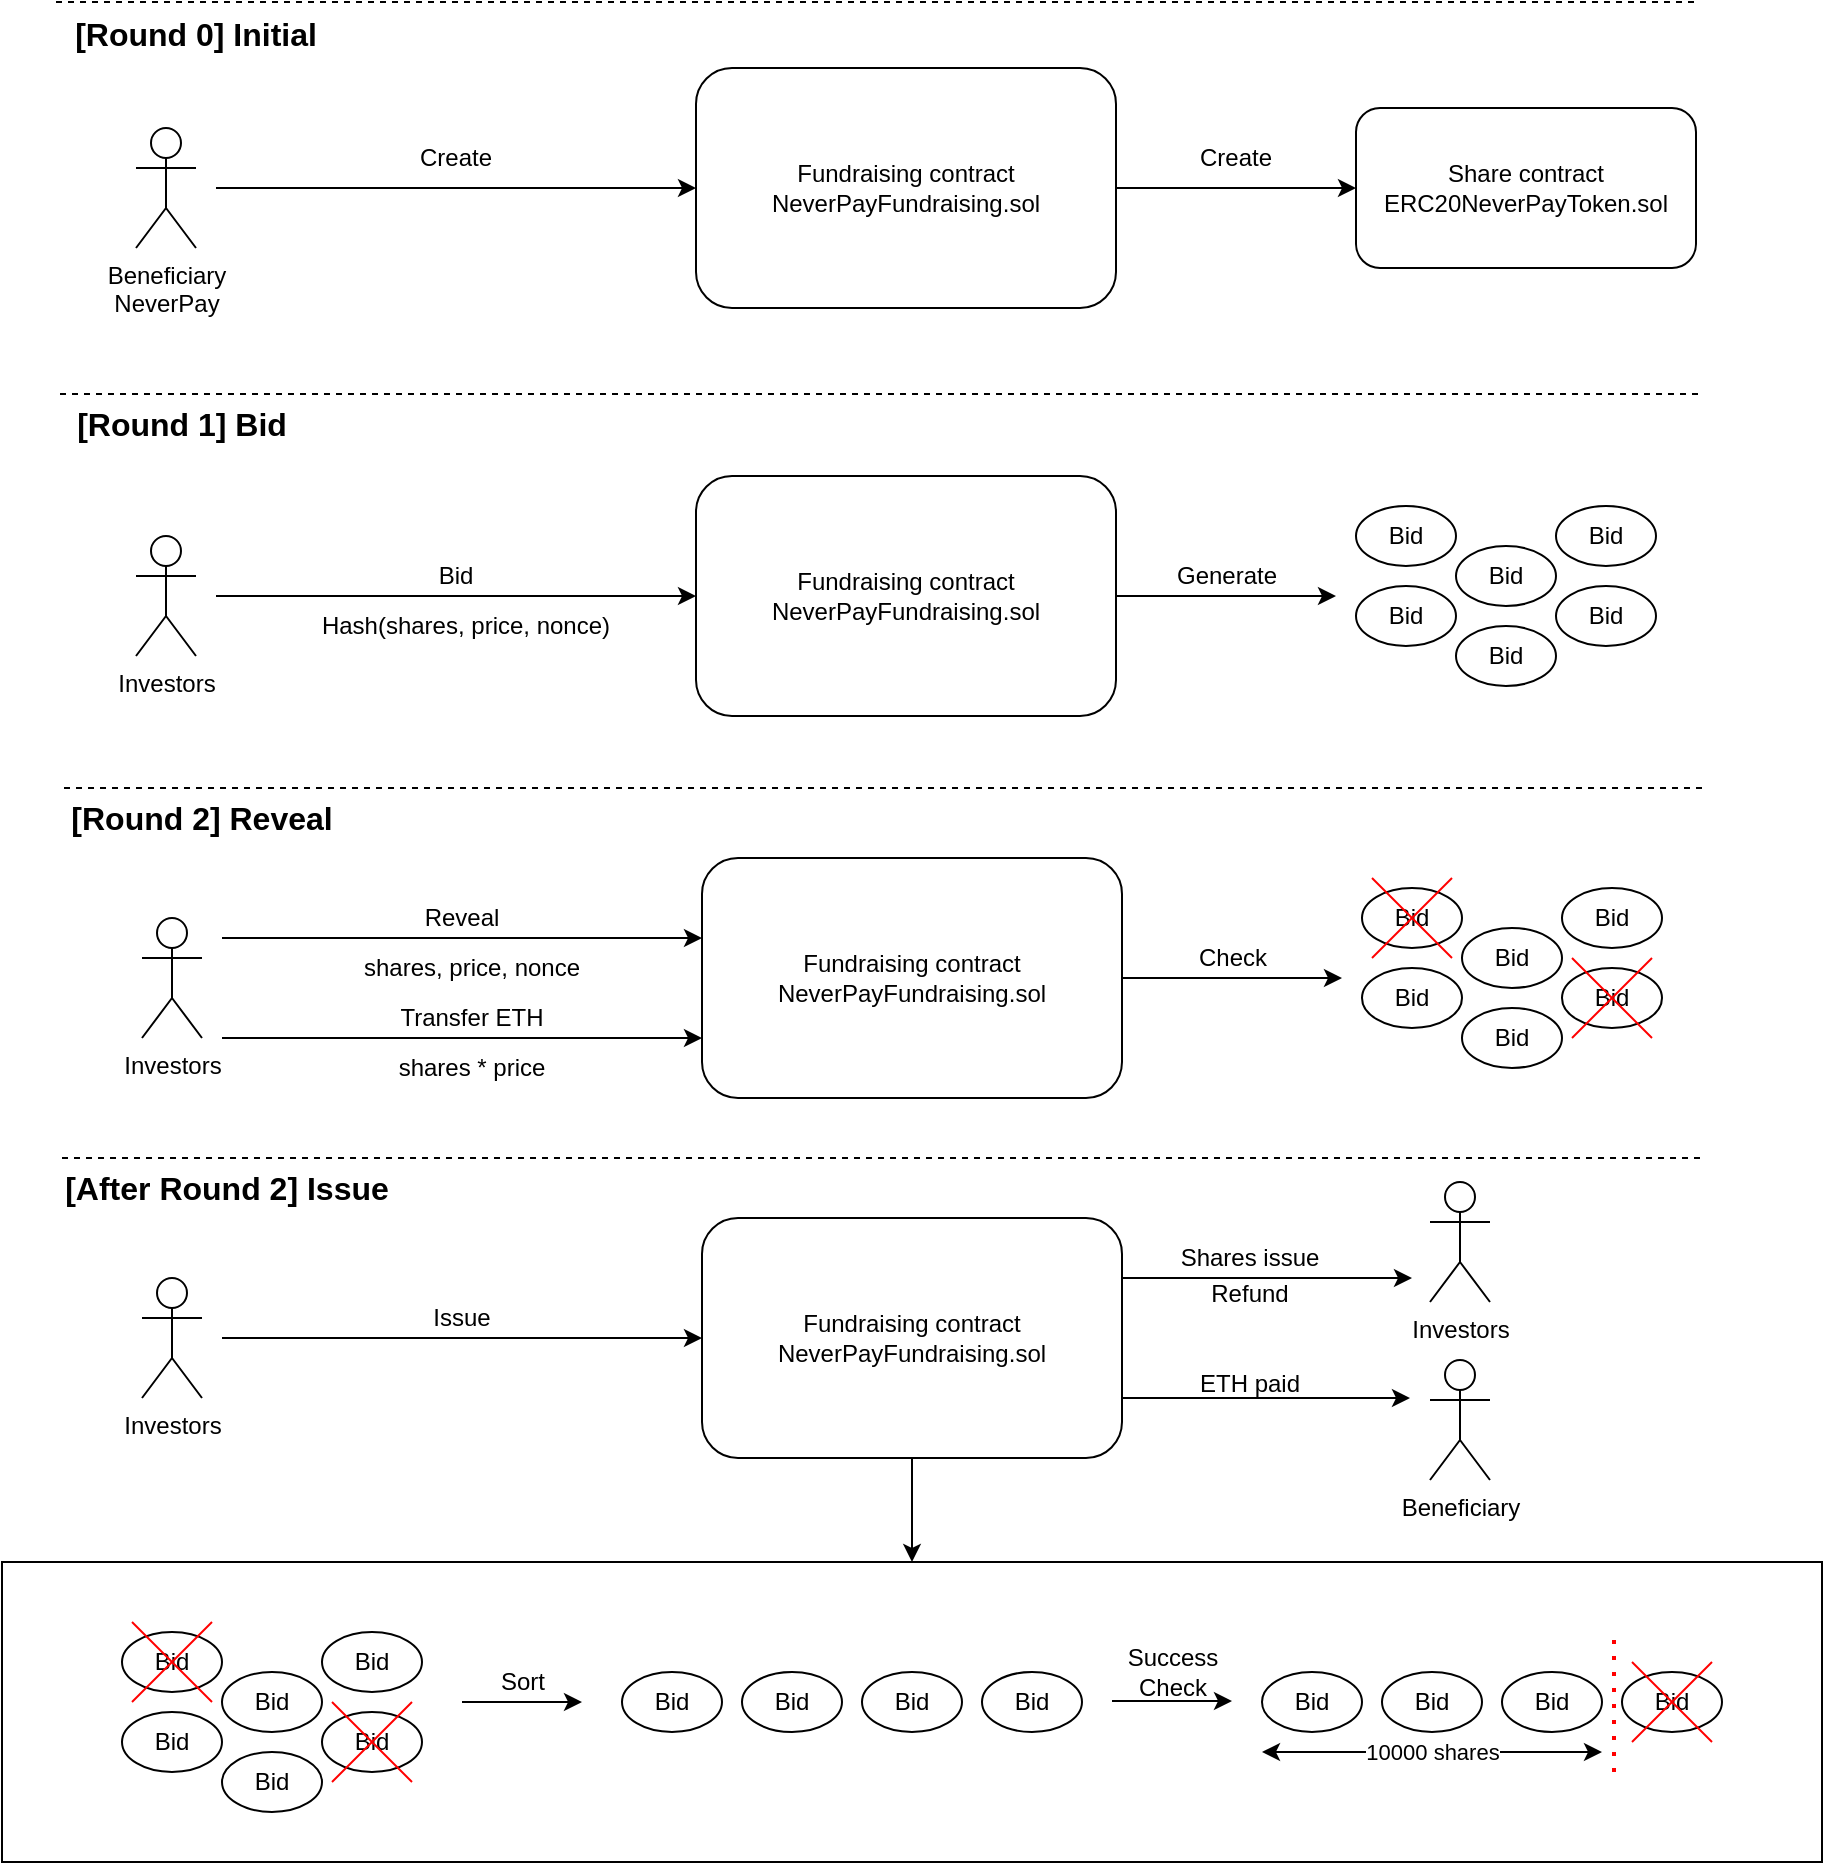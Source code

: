 <mxfile version="17.1.2" type="device"><diagram id="mmFiIBhxPnRYbErpFQNa" name="Page-1"><mxGraphModel dx="1934" dy="1006" grid="0" gridSize="10" guides="1" tooltips="1" connect="1" arrows="1" fold="1" page="1" pageScale="1" pageWidth="3300" pageHeight="4681" math="0" shadow="0"><root><mxCell id="0"/><mxCell id="1" parent="0"/><mxCell id="AEkUk-l66dvYsAFaLmtu-126" value="" style="rounded=0;whiteSpace=wrap;html=1;" vertex="1" parent="1"><mxGeometry x="90" y="1032" width="910" height="150" as="geometry"/></mxCell><mxCell id="AEkUk-l66dvYsAFaLmtu-1" value="Fundraising contract&lt;br&gt;NeverPayFundraising.sol" style="rounded=1;whiteSpace=wrap;html=1;" vertex="1" parent="1"><mxGeometry x="437" y="285" width="210" height="120" as="geometry"/></mxCell><mxCell id="AEkUk-l66dvYsAFaLmtu-2" value="Share contract&lt;br&gt;ERC20NeverPayToken.sol" style="rounded=1;whiteSpace=wrap;html=1;" vertex="1" parent="1"><mxGeometry x="767" y="305" width="170" height="80" as="geometry"/></mxCell><mxCell id="AEkUk-l66dvYsAFaLmtu-3" value="" style="endArrow=classic;html=1;rounded=0;exitX=1;exitY=0.5;exitDx=0;exitDy=0;entryX=0;entryY=0.5;entryDx=0;entryDy=0;" edge="1" parent="1" source="AEkUk-l66dvYsAFaLmtu-1" target="AEkUk-l66dvYsAFaLmtu-2"><mxGeometry width="50" height="50" relative="1" as="geometry"><mxPoint x="557" y="445" as="sourcePoint"/><mxPoint x="647" y="225" as="targetPoint"/></mxGeometry></mxCell><mxCell id="AEkUk-l66dvYsAFaLmtu-4" value="Beneficiary&lt;br&gt;NeverPay" style="shape=umlActor;verticalLabelPosition=bottom;verticalAlign=top;html=1;outlineConnect=0;" vertex="1" parent="1"><mxGeometry x="157" y="315" width="30" height="60" as="geometry"/></mxCell><mxCell id="AEkUk-l66dvYsAFaLmtu-7" value="" style="endArrow=classic;html=1;rounded=0;entryX=0;entryY=0.5;entryDx=0;entryDy=0;" edge="1" parent="1" target="AEkUk-l66dvYsAFaLmtu-1"><mxGeometry width="50" height="50" relative="1" as="geometry"><mxPoint x="197" y="345" as="sourcePoint"/><mxPoint x="517" y="365" as="targetPoint"/></mxGeometry></mxCell><mxCell id="AEkUk-l66dvYsAFaLmtu-8" value="Create" style="text;html=1;strokeColor=none;fillColor=none;align=center;verticalAlign=middle;whiteSpace=wrap;rounded=0;" vertex="1" parent="1"><mxGeometry x="287" y="315" width="60" height="30" as="geometry"/></mxCell><mxCell id="AEkUk-l66dvYsAFaLmtu-9" value="Create" style="text;html=1;strokeColor=none;fillColor=none;align=center;verticalAlign=middle;whiteSpace=wrap;rounded=0;" vertex="1" parent="1"><mxGeometry x="677" y="315" width="60" height="30" as="geometry"/></mxCell><mxCell id="AEkUk-l66dvYsAFaLmtu-10" value="" style="endArrow=none;dashed=1;html=1;rounded=0;" edge="1" parent="1"><mxGeometry width="50" height="50" relative="1" as="geometry"><mxPoint x="119" y="448" as="sourcePoint"/><mxPoint x="939" y="448" as="targetPoint"/></mxGeometry></mxCell><mxCell id="AEkUk-l66dvYsAFaLmtu-11" value="Fundraising contract&lt;br&gt;NeverPayFundraising.sol" style="rounded=1;whiteSpace=wrap;html=1;" vertex="1" parent="1"><mxGeometry x="437" y="489" width="210" height="120" as="geometry"/></mxCell><mxCell id="AEkUk-l66dvYsAFaLmtu-12" value="Investors" style="shape=umlActor;verticalLabelPosition=bottom;verticalAlign=top;html=1;outlineConnect=0;" vertex="1" parent="1"><mxGeometry x="157" y="519" width="30" height="60" as="geometry"/></mxCell><mxCell id="AEkUk-l66dvYsAFaLmtu-13" value="" style="endArrow=classic;html=1;rounded=0;entryX=0;entryY=0.5;entryDx=0;entryDy=0;" edge="1" parent="1" target="AEkUk-l66dvYsAFaLmtu-11"><mxGeometry width="50" height="50" relative="1" as="geometry"><mxPoint x="197" y="549" as="sourcePoint"/><mxPoint x="517" y="569" as="targetPoint"/></mxGeometry></mxCell><mxCell id="AEkUk-l66dvYsAFaLmtu-14" value="Bid" style="text;html=1;strokeColor=none;fillColor=none;align=center;verticalAlign=middle;whiteSpace=wrap;rounded=0;" vertex="1" parent="1"><mxGeometry x="287" y="524" width="60" height="30" as="geometry"/></mxCell><mxCell id="AEkUk-l66dvYsAFaLmtu-18" value="Bid" style="ellipse;whiteSpace=wrap;html=1;" vertex="1" parent="1"><mxGeometry x="767" y="504" width="50" height="30" as="geometry"/></mxCell><mxCell id="AEkUk-l66dvYsAFaLmtu-19" value="Bid" style="ellipse;whiteSpace=wrap;html=1;" vertex="1" parent="1"><mxGeometry x="817" y="524" width="50" height="30" as="geometry"/></mxCell><mxCell id="AEkUk-l66dvYsAFaLmtu-20" value="Bid" style="ellipse;whiteSpace=wrap;html=1;" vertex="1" parent="1"><mxGeometry x="767" y="544" width="50" height="30" as="geometry"/></mxCell><mxCell id="AEkUk-l66dvYsAFaLmtu-21" value="Bid" style="ellipse;whiteSpace=wrap;html=1;" vertex="1" parent="1"><mxGeometry x="867" y="504" width="50" height="30" as="geometry"/></mxCell><mxCell id="AEkUk-l66dvYsAFaLmtu-22" value="Bid" style="ellipse;whiteSpace=wrap;html=1;" vertex="1" parent="1"><mxGeometry x="867" y="544" width="50" height="30" as="geometry"/></mxCell><mxCell id="AEkUk-l66dvYsAFaLmtu-23" value="Bid" style="ellipse;whiteSpace=wrap;html=1;" vertex="1" parent="1"><mxGeometry x="817" y="564" width="50" height="30" as="geometry"/></mxCell><mxCell id="AEkUk-l66dvYsAFaLmtu-24" value="" style="endArrow=classic;html=1;rounded=0;exitX=1;exitY=0.5;exitDx=0;exitDy=0;" edge="1" parent="1" source="AEkUk-l66dvYsAFaLmtu-11"><mxGeometry width="50" height="50" relative="1" as="geometry"><mxPoint x="467" y="519" as="sourcePoint"/><mxPoint x="757" y="549" as="targetPoint"/></mxGeometry></mxCell><mxCell id="AEkUk-l66dvYsAFaLmtu-25" value="" style="endArrow=none;dashed=1;html=1;rounded=0;" edge="1" parent="1"><mxGeometry width="50" height="50" relative="1" as="geometry"><mxPoint x="121" y="645" as="sourcePoint"/><mxPoint x="941" y="645" as="targetPoint"/></mxGeometry></mxCell><mxCell id="AEkUk-l66dvYsAFaLmtu-26" value="Hash(shares, price, nonce)" style="text;html=1;strokeColor=none;fillColor=none;align=center;verticalAlign=middle;whiteSpace=wrap;rounded=0;" vertex="1" parent="1"><mxGeometry x="247" y="549" width="150" height="30" as="geometry"/></mxCell><mxCell id="AEkUk-l66dvYsAFaLmtu-40" value="Fundraising contract&lt;br&gt;NeverPayFundraising.sol" style="rounded=1;whiteSpace=wrap;html=1;" vertex="1" parent="1"><mxGeometry x="440" y="680" width="210" height="120" as="geometry"/></mxCell><mxCell id="AEkUk-l66dvYsAFaLmtu-41" value="Investors" style="shape=umlActor;verticalLabelPosition=bottom;verticalAlign=top;html=1;outlineConnect=0;" vertex="1" parent="1"><mxGeometry x="160" y="710" width="30" height="60" as="geometry"/></mxCell><mxCell id="AEkUk-l66dvYsAFaLmtu-42" value="" style="endArrow=classic;html=1;rounded=0;entryX=0;entryY=0.5;entryDx=0;entryDy=0;" edge="1" parent="1"><mxGeometry width="50" height="50" relative="1" as="geometry"><mxPoint x="200" y="720" as="sourcePoint"/><mxPoint x="440" y="720" as="targetPoint"/></mxGeometry></mxCell><mxCell id="AEkUk-l66dvYsAFaLmtu-43" value="Reveal" style="text;html=1;strokeColor=none;fillColor=none;align=center;verticalAlign=middle;whiteSpace=wrap;rounded=0;" vertex="1" parent="1"><mxGeometry x="290" y="695" width="60" height="30" as="geometry"/></mxCell><mxCell id="AEkUk-l66dvYsAFaLmtu-44" value="Bid" style="ellipse;whiteSpace=wrap;html=1;" vertex="1" parent="1"><mxGeometry x="770" y="695" width="50" height="30" as="geometry"/></mxCell><mxCell id="AEkUk-l66dvYsAFaLmtu-45" value="Bid" style="ellipse;whiteSpace=wrap;html=1;" vertex="1" parent="1"><mxGeometry x="820" y="715" width="50" height="30" as="geometry"/></mxCell><mxCell id="AEkUk-l66dvYsAFaLmtu-46" value="Bid" style="ellipse;whiteSpace=wrap;html=1;" vertex="1" parent="1"><mxGeometry x="770" y="735" width="50" height="30" as="geometry"/></mxCell><mxCell id="AEkUk-l66dvYsAFaLmtu-47" value="Bid" style="ellipse;whiteSpace=wrap;html=1;" vertex="1" parent="1"><mxGeometry x="870" y="695" width="50" height="30" as="geometry"/></mxCell><mxCell id="AEkUk-l66dvYsAFaLmtu-48" value="Bid" style="ellipse;whiteSpace=wrap;html=1;" vertex="1" parent="1"><mxGeometry x="870" y="735" width="50" height="30" as="geometry"/></mxCell><mxCell id="AEkUk-l66dvYsAFaLmtu-49" value="Bid" style="ellipse;whiteSpace=wrap;html=1;" vertex="1" parent="1"><mxGeometry x="820" y="755" width="50" height="30" as="geometry"/></mxCell><mxCell id="AEkUk-l66dvYsAFaLmtu-50" value="" style="endArrow=classic;html=1;rounded=0;exitX=1;exitY=0.5;exitDx=0;exitDy=0;" edge="1" parent="1" source="AEkUk-l66dvYsAFaLmtu-40"><mxGeometry width="50" height="50" relative="1" as="geometry"><mxPoint x="470" y="710" as="sourcePoint"/><mxPoint x="760" y="740" as="targetPoint"/></mxGeometry></mxCell><mxCell id="AEkUk-l66dvYsAFaLmtu-51" value="shares, price, nonce" style="text;html=1;strokeColor=none;fillColor=none;align=center;verticalAlign=middle;whiteSpace=wrap;rounded=0;" vertex="1" parent="1"><mxGeometry x="250" y="720" width="150" height="30" as="geometry"/></mxCell><mxCell id="AEkUk-l66dvYsAFaLmtu-64" value="" style="endArrow=classic;html=1;rounded=0;entryX=0;entryY=0.5;entryDx=0;entryDy=0;" edge="1" parent="1"><mxGeometry width="50" height="50" relative="1" as="geometry"><mxPoint x="200" y="770" as="sourcePoint"/><mxPoint x="440" y="770" as="targetPoint"/></mxGeometry></mxCell><mxCell id="AEkUk-l66dvYsAFaLmtu-65" value="Transfer ETH" style="text;html=1;strokeColor=none;fillColor=none;align=center;verticalAlign=middle;whiteSpace=wrap;rounded=0;" vertex="1" parent="1"><mxGeometry x="285" y="745" width="80" height="30" as="geometry"/></mxCell><mxCell id="AEkUk-l66dvYsAFaLmtu-66" value="shares * price" style="text;html=1;strokeColor=none;fillColor=none;align=center;verticalAlign=middle;whiteSpace=wrap;rounded=0;" vertex="1" parent="1"><mxGeometry x="250" y="770" width="150" height="30" as="geometry"/></mxCell><mxCell id="AEkUk-l66dvYsAFaLmtu-68" value="Generate" style="text;html=1;align=center;verticalAlign=middle;resizable=0;points=[];autosize=1;strokeColor=none;fillColor=none;" vertex="1" parent="1"><mxGeometry x="667" y="529" width="70" height="20" as="geometry"/></mxCell><mxCell id="AEkUk-l66dvYsAFaLmtu-71" value="Check" style="text;html=1;align=center;verticalAlign=middle;resizable=0;points=[];autosize=1;strokeColor=none;fillColor=none;" vertex="1" parent="1"><mxGeometry x="680" y="720" width="50" height="20" as="geometry"/></mxCell><mxCell id="AEkUk-l66dvYsAFaLmtu-80" value="" style="endArrow=none;html=1;rounded=0;strokeColor=#FF0000;" edge="1" parent="1"><mxGeometry width="50" height="50" relative="1" as="geometry"><mxPoint x="775" y="730" as="sourcePoint"/><mxPoint x="815" y="690" as="targetPoint"/></mxGeometry></mxCell><mxCell id="AEkUk-l66dvYsAFaLmtu-81" value="" style="endArrow=none;html=1;rounded=0;strokeColor=#FF0000;" edge="1" parent="1"><mxGeometry width="50" height="50" relative="1" as="geometry"><mxPoint x="815" y="730" as="sourcePoint"/><mxPoint x="775" y="690" as="targetPoint"/></mxGeometry></mxCell><mxCell id="AEkUk-l66dvYsAFaLmtu-82" value="" style="endArrow=none;html=1;rounded=0;strokeColor=#FF0000;" edge="1" parent="1"><mxGeometry width="50" height="50" relative="1" as="geometry"><mxPoint x="875" y="770" as="sourcePoint"/><mxPoint x="915" y="730" as="targetPoint"/></mxGeometry></mxCell><mxCell id="AEkUk-l66dvYsAFaLmtu-83" value="" style="endArrow=none;html=1;rounded=0;strokeColor=#FF0000;" edge="1" parent="1"><mxGeometry width="50" height="50" relative="1" as="geometry"><mxPoint x="915" y="770" as="sourcePoint"/><mxPoint x="875" y="730" as="targetPoint"/></mxGeometry></mxCell><mxCell id="AEkUk-l66dvYsAFaLmtu-89" value="" style="endArrow=none;dashed=1;html=1;rounded=0;" edge="1" parent="1"><mxGeometry width="50" height="50" relative="1" as="geometry"><mxPoint x="120" y="830" as="sourcePoint"/><mxPoint x="940" y="830" as="targetPoint"/></mxGeometry></mxCell><mxCell id="AEkUk-l66dvYsAFaLmtu-90" value="Fundraising contract&lt;br&gt;NeverPayFundraising.sol" style="rounded=1;whiteSpace=wrap;html=1;" vertex="1" parent="1"><mxGeometry x="440" y="860" width="210" height="120" as="geometry"/></mxCell><mxCell id="AEkUk-l66dvYsAFaLmtu-91" value="Investors" style="shape=umlActor;verticalLabelPosition=bottom;verticalAlign=top;html=1;outlineConnect=0;" vertex="1" parent="1"><mxGeometry x="160" y="890" width="30" height="60" as="geometry"/></mxCell><mxCell id="AEkUk-l66dvYsAFaLmtu-92" value="" style="endArrow=classic;html=1;rounded=0;entryX=0;entryY=0.5;entryDx=0;entryDy=0;" edge="1" parent="1" target="AEkUk-l66dvYsAFaLmtu-90"><mxGeometry width="50" height="50" relative="1" as="geometry"><mxPoint x="200" y="920" as="sourcePoint"/><mxPoint x="520" y="940" as="targetPoint"/></mxGeometry></mxCell><mxCell id="AEkUk-l66dvYsAFaLmtu-93" value="Issue" style="text;html=1;strokeColor=none;fillColor=none;align=center;verticalAlign=middle;whiteSpace=wrap;rounded=0;" vertex="1" parent="1"><mxGeometry x="290" y="895" width="60" height="30" as="geometry"/></mxCell><mxCell id="AEkUk-l66dvYsAFaLmtu-96" value="Bid" style="ellipse;whiteSpace=wrap;html=1;" vertex="1" parent="1"><mxGeometry x="150" y="1067" width="50" height="30" as="geometry"/></mxCell><mxCell id="AEkUk-l66dvYsAFaLmtu-97" value="Bid" style="ellipse;whiteSpace=wrap;html=1;" vertex="1" parent="1"><mxGeometry x="200" y="1087" width="50" height="30" as="geometry"/></mxCell><mxCell id="AEkUk-l66dvYsAFaLmtu-98" value="Bid" style="ellipse;whiteSpace=wrap;html=1;" vertex="1" parent="1"><mxGeometry x="150" y="1107" width="50" height="30" as="geometry"/></mxCell><mxCell id="AEkUk-l66dvYsAFaLmtu-99" value="Bid" style="ellipse;whiteSpace=wrap;html=1;" vertex="1" parent="1"><mxGeometry x="250" y="1067" width="50" height="30" as="geometry"/></mxCell><mxCell id="AEkUk-l66dvYsAFaLmtu-100" value="Bid" style="ellipse;whiteSpace=wrap;html=1;" vertex="1" parent="1"><mxGeometry x="250" y="1107" width="50" height="30" as="geometry"/></mxCell><mxCell id="AEkUk-l66dvYsAFaLmtu-101" value="Bid" style="ellipse;whiteSpace=wrap;html=1;" vertex="1" parent="1"><mxGeometry x="200" y="1127" width="50" height="30" as="geometry"/></mxCell><mxCell id="AEkUk-l66dvYsAFaLmtu-102" value="" style="endArrow=none;html=1;rounded=0;strokeColor=#FF0000;" edge="1" parent="1"><mxGeometry width="50" height="50" relative="1" as="geometry"><mxPoint x="155" y="1102" as="sourcePoint"/><mxPoint x="195" y="1062" as="targetPoint"/></mxGeometry></mxCell><mxCell id="AEkUk-l66dvYsAFaLmtu-103" value="" style="endArrow=none;html=1;rounded=0;strokeColor=#FF0000;" edge="1" parent="1"><mxGeometry width="50" height="50" relative="1" as="geometry"><mxPoint x="195" y="1102" as="sourcePoint"/><mxPoint x="155" y="1062" as="targetPoint"/></mxGeometry></mxCell><mxCell id="AEkUk-l66dvYsAFaLmtu-104" value="" style="endArrow=none;html=1;rounded=0;strokeColor=#FF0000;" edge="1" parent="1"><mxGeometry width="50" height="50" relative="1" as="geometry"><mxPoint x="255" y="1142" as="sourcePoint"/><mxPoint x="295" y="1102" as="targetPoint"/></mxGeometry></mxCell><mxCell id="AEkUk-l66dvYsAFaLmtu-105" value="" style="endArrow=none;html=1;rounded=0;strokeColor=#FF0000;" edge="1" parent="1"><mxGeometry width="50" height="50" relative="1" as="geometry"><mxPoint x="295" y="1142" as="sourcePoint"/><mxPoint x="255" y="1102" as="targetPoint"/></mxGeometry></mxCell><mxCell id="AEkUk-l66dvYsAFaLmtu-106" value="" style="endArrow=classic;html=1;rounded=0;strokeColor=#000000;" edge="1" parent="1"><mxGeometry width="50" height="50" relative="1" as="geometry"><mxPoint x="320" y="1102" as="sourcePoint"/><mxPoint x="380" y="1102" as="targetPoint"/></mxGeometry></mxCell><mxCell id="AEkUk-l66dvYsAFaLmtu-107" value="Bid" style="ellipse;whiteSpace=wrap;html=1;" vertex="1" parent="1"><mxGeometry x="400" y="1087" width="50" height="30" as="geometry"/></mxCell><mxCell id="AEkUk-l66dvYsAFaLmtu-108" value="Bid" style="ellipse;whiteSpace=wrap;html=1;" vertex="1" parent="1"><mxGeometry x="460" y="1087" width="50" height="30" as="geometry"/></mxCell><mxCell id="AEkUk-l66dvYsAFaLmtu-109" value="Bid" style="ellipse;whiteSpace=wrap;html=1;" vertex="1" parent="1"><mxGeometry x="520" y="1087" width="50" height="30" as="geometry"/></mxCell><mxCell id="AEkUk-l66dvYsAFaLmtu-110" value="Bid" style="ellipse;whiteSpace=wrap;html=1;" vertex="1" parent="1"><mxGeometry x="580" y="1087" width="50" height="30" as="geometry"/></mxCell><mxCell id="AEkUk-l66dvYsAFaLmtu-111" value="Bid" style="ellipse;whiteSpace=wrap;html=1;" vertex="1" parent="1"><mxGeometry x="720" y="1087" width="50" height="30" as="geometry"/></mxCell><mxCell id="AEkUk-l66dvYsAFaLmtu-112" value="Bid" style="ellipse;whiteSpace=wrap;html=1;" vertex="1" parent="1"><mxGeometry x="780" y="1087" width="50" height="30" as="geometry"/></mxCell><mxCell id="AEkUk-l66dvYsAFaLmtu-113" value="Bid" style="ellipse;whiteSpace=wrap;html=1;" vertex="1" parent="1"><mxGeometry x="840" y="1087" width="50" height="30" as="geometry"/></mxCell><mxCell id="AEkUk-l66dvYsAFaLmtu-114" value="Bid" style="ellipse;whiteSpace=wrap;html=1;" vertex="1" parent="1"><mxGeometry x="900" y="1087" width="50" height="30" as="geometry"/></mxCell><mxCell id="AEkUk-l66dvYsAFaLmtu-115" value="" style="endArrow=classic;html=1;rounded=0;strokeColor=#000000;" edge="1" parent="1"><mxGeometry width="50" height="50" relative="1" as="geometry"><mxPoint x="645" y="1101.5" as="sourcePoint"/><mxPoint x="705" y="1101.5" as="targetPoint"/></mxGeometry></mxCell><mxCell id="AEkUk-l66dvYsAFaLmtu-116" value="Sort" style="text;html=1;align=center;verticalAlign=middle;resizable=0;points=[];autosize=1;strokeColor=none;fillColor=none;" vertex="1" parent="1"><mxGeometry x="330" y="1082" width="40" height="20" as="geometry"/></mxCell><mxCell id="AEkUk-l66dvYsAFaLmtu-118" value="Success&lt;br&gt;Check" style="text;html=1;align=center;verticalAlign=middle;resizable=0;points=[];autosize=1;strokeColor=none;fillColor=none;" vertex="1" parent="1"><mxGeometry x="645" y="1072" width="60" height="30" as="geometry"/></mxCell><mxCell id="AEkUk-l66dvYsAFaLmtu-120" value="" style="endArrow=none;dashed=1;html=1;dashPattern=1 3;strokeWidth=2;rounded=0;strokeColor=#FF0000;" edge="1" parent="1"><mxGeometry width="50" height="50" relative="1" as="geometry"><mxPoint x="896" y="1137" as="sourcePoint"/><mxPoint x="896" y="1067" as="targetPoint"/></mxGeometry></mxCell><mxCell id="AEkUk-l66dvYsAFaLmtu-122" value="" style="endArrow=none;html=1;rounded=0;strokeColor=#FF0000;" edge="1" parent="1"><mxGeometry width="50" height="50" relative="1" as="geometry"><mxPoint x="905" y="1122" as="sourcePoint"/><mxPoint x="945" y="1082" as="targetPoint"/></mxGeometry></mxCell><mxCell id="AEkUk-l66dvYsAFaLmtu-123" value="" style="endArrow=none;html=1;rounded=0;strokeColor=#FF0000;" edge="1" parent="1"><mxGeometry width="50" height="50" relative="1" as="geometry"><mxPoint x="945" y="1122" as="sourcePoint"/><mxPoint x="905" y="1082" as="targetPoint"/></mxGeometry></mxCell><mxCell id="AEkUk-l66dvYsAFaLmtu-124" value="" style="endArrow=classic;startArrow=classic;html=1;rounded=0;strokeColor=#000000;" edge="1" parent="1"><mxGeometry width="50" height="50" relative="1" as="geometry"><mxPoint x="720" y="1127" as="sourcePoint"/><mxPoint x="890" y="1127" as="targetPoint"/></mxGeometry></mxCell><mxCell id="AEkUk-l66dvYsAFaLmtu-125" value="10000 shares" style="edgeLabel;html=1;align=center;verticalAlign=middle;resizable=0;points=[];" vertex="1" connectable="0" parent="AEkUk-l66dvYsAFaLmtu-124"><mxGeometry x="-0.143" y="1" relative="1" as="geometry"><mxPoint x="12" y="1" as="offset"/></mxGeometry></mxCell><mxCell id="AEkUk-l66dvYsAFaLmtu-127" value="" style="endArrow=classic;html=1;rounded=0;strokeColor=#000000;exitX=0.5;exitY=1;exitDx=0;exitDy=0;entryX=0.5;entryY=0;entryDx=0;entryDy=0;" edge="1" parent="1" source="AEkUk-l66dvYsAFaLmtu-90" target="AEkUk-l66dvYsAFaLmtu-126"><mxGeometry width="50" height="50" relative="1" as="geometry"><mxPoint x="451" y="940" as="sourcePoint"/><mxPoint x="501" y="890" as="targetPoint"/></mxGeometry></mxCell><mxCell id="AEkUk-l66dvYsAFaLmtu-128" value="Investors" style="shape=umlActor;verticalLabelPosition=bottom;verticalAlign=top;html=1;outlineConnect=0;" vertex="1" parent="1"><mxGeometry x="804" y="842" width="30" height="60" as="geometry"/></mxCell><mxCell id="AEkUk-l66dvYsAFaLmtu-129" value="Beneficiary" style="shape=umlActor;verticalLabelPosition=bottom;verticalAlign=top;html=1;outlineConnect=0;" vertex="1" parent="1"><mxGeometry x="804" y="931" width="30" height="60" as="geometry"/></mxCell><mxCell id="AEkUk-l66dvYsAFaLmtu-130" value="" style="endArrow=classic;html=1;rounded=0;strokeColor=#000000;exitX=1;exitY=0.25;exitDx=0;exitDy=0;" edge="1" parent="1" source="AEkUk-l66dvYsAFaLmtu-90"><mxGeometry width="50" height="50" relative="1" as="geometry"><mxPoint x="477" y="791" as="sourcePoint"/><mxPoint x="795" y="890" as="targetPoint"/></mxGeometry></mxCell><mxCell id="AEkUk-l66dvYsAFaLmtu-131" value="Shares issue" style="text;html=1;strokeColor=none;fillColor=none;align=center;verticalAlign=middle;whiteSpace=wrap;rounded=0;" vertex="1" parent="1"><mxGeometry x="677" y="865" width="74" height="30" as="geometry"/></mxCell><mxCell id="AEkUk-l66dvYsAFaLmtu-132" value="Refund" style="text;html=1;strokeColor=none;fillColor=none;align=center;verticalAlign=middle;whiteSpace=wrap;rounded=0;" vertex="1" parent="1"><mxGeometry x="677" y="883" width="74" height="30" as="geometry"/></mxCell><mxCell id="AEkUk-l66dvYsAFaLmtu-133" value="" style="endArrow=classic;html=1;rounded=0;strokeColor=#000000;exitX=1;exitY=0.75;exitDx=0;exitDy=0;" edge="1" parent="1" source="AEkUk-l66dvYsAFaLmtu-90"><mxGeometry width="50" height="50" relative="1" as="geometry"><mxPoint x="477" y="784" as="sourcePoint"/><mxPoint x="794" y="950" as="targetPoint"/></mxGeometry></mxCell><mxCell id="AEkUk-l66dvYsAFaLmtu-134" value="ETH paid" style="text;html=1;strokeColor=none;fillColor=none;align=center;verticalAlign=middle;whiteSpace=wrap;rounded=0;" vertex="1" parent="1"><mxGeometry x="684" y="928" width="60" height="30" as="geometry"/></mxCell><mxCell id="AEkUk-l66dvYsAFaLmtu-135" value="" style="endArrow=none;dashed=1;html=1;rounded=0;" edge="1" parent="1"><mxGeometry width="50" height="50" relative="1" as="geometry"><mxPoint x="117" y="252" as="sourcePoint"/><mxPoint x="937" y="252" as="targetPoint"/></mxGeometry></mxCell><mxCell id="AEkUk-l66dvYsAFaLmtu-136" value="&lt;b&gt;&lt;font style=&quot;font-size: 16px&quot;&gt;[Round 0] Initial&lt;/font&gt;&lt;/b&gt;" style="text;html=1;strokeColor=none;fillColor=none;align=center;verticalAlign=middle;whiteSpace=wrap;rounded=0;" vertex="1" parent="1"><mxGeometry x="117" y="253" width="140" height="30" as="geometry"/></mxCell><mxCell id="AEkUk-l66dvYsAFaLmtu-137" value="&lt;b&gt;&lt;font style=&quot;font-size: 16px&quot;&gt;[Round 1] Bid&lt;/font&gt;&lt;/b&gt;" style="text;html=1;strokeColor=none;fillColor=none;align=center;verticalAlign=middle;whiteSpace=wrap;rounded=0;" vertex="1" parent="1"><mxGeometry x="110" y="448" width="140" height="30" as="geometry"/></mxCell><mxCell id="AEkUk-l66dvYsAFaLmtu-138" value="&lt;b&gt;&lt;font style=&quot;font-size: 16px&quot;&gt;[Round 2] Reveal&lt;/font&gt;&lt;/b&gt;" style="text;html=1;strokeColor=none;fillColor=none;align=center;verticalAlign=middle;whiteSpace=wrap;rounded=0;" vertex="1" parent="1"><mxGeometry x="120" y="645" width="140" height="30" as="geometry"/></mxCell><mxCell id="AEkUk-l66dvYsAFaLmtu-139" value="&lt;b&gt;&lt;font style=&quot;font-size: 16px&quot;&gt;[After Round 2] Issue&lt;/font&gt;&lt;/b&gt;" style="text;html=1;strokeColor=none;fillColor=none;align=center;verticalAlign=middle;whiteSpace=wrap;rounded=0;" vertex="1" parent="1"><mxGeometry x="102" y="830" width="201" height="30" as="geometry"/></mxCell></root></mxGraphModel></diagram></mxfile>